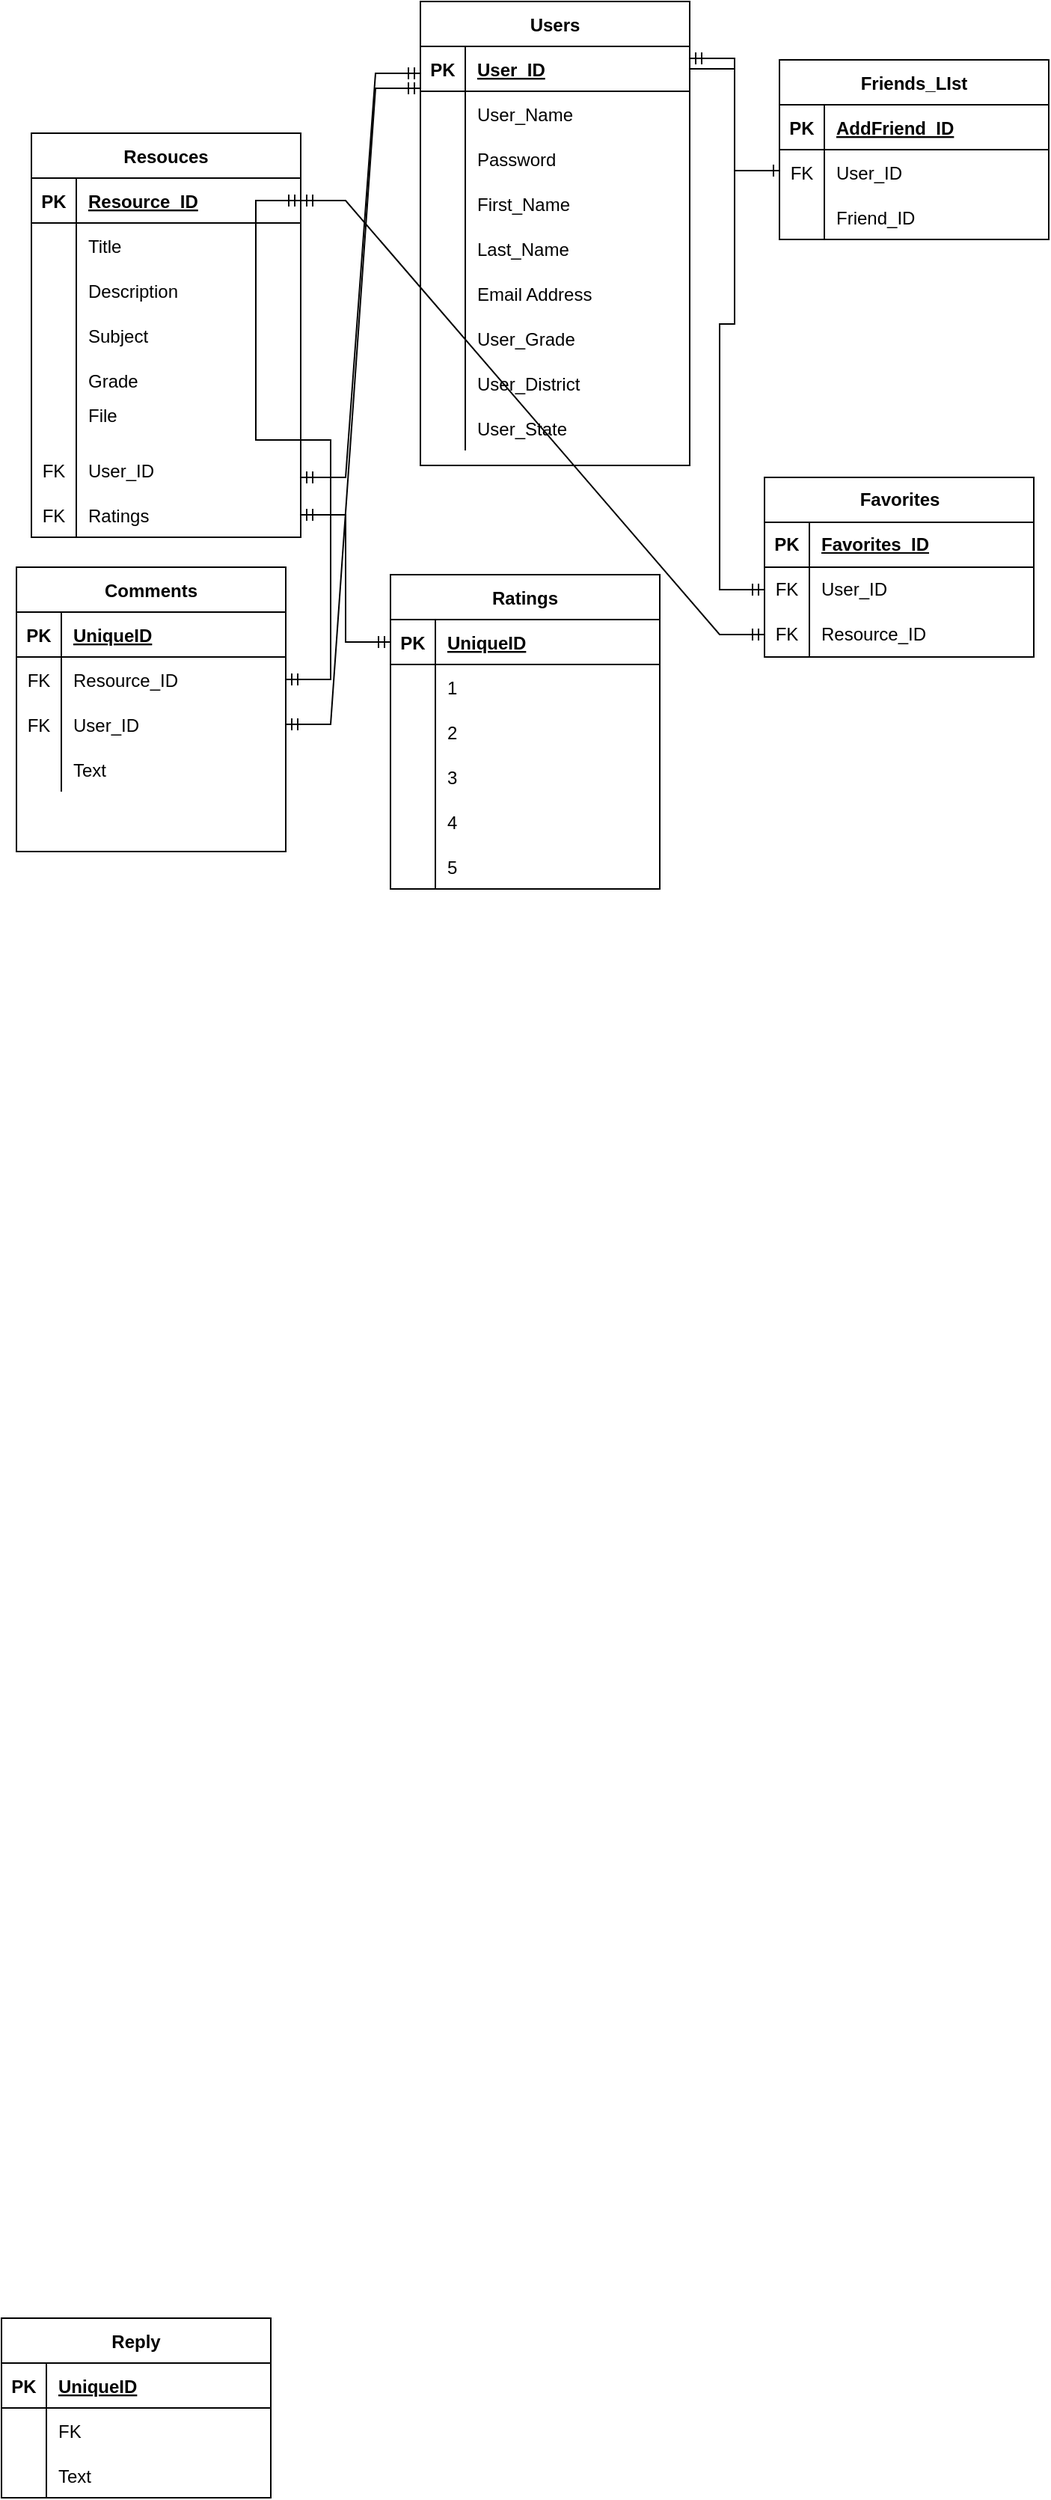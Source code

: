 <mxfile version="21.2.8" type="device">
  <diagram name="Page-1" id="hieDmu5xT1ag2rD6EIjV">
    <mxGraphModel dx="818" dy="1712" grid="1" gridSize="10" guides="1" tooltips="1" connect="1" arrows="1" fold="1" page="1" pageScale="1" pageWidth="850" pageHeight="1100" math="0" shadow="0">
      <root>
        <mxCell id="0" />
        <mxCell id="1" parent="0" />
        <mxCell id="vkRwcA2sHF5tKF-X_CYR-14" value="Reply" style="shape=table;startSize=30;container=1;collapsible=1;childLayout=tableLayout;fixedRows=1;rowLines=0;fontStyle=1;align=center;resizeLast=1;" parent="1" vertex="1">
          <mxGeometry x="40" y="510" width="180" height="120" as="geometry" />
        </mxCell>
        <mxCell id="vkRwcA2sHF5tKF-X_CYR-15" value="" style="shape=tableRow;horizontal=0;startSize=0;swimlaneHead=0;swimlaneBody=0;fillColor=none;collapsible=0;dropTarget=0;points=[[0,0.5],[1,0.5]];portConstraint=eastwest;top=0;left=0;right=0;bottom=1;" parent="vkRwcA2sHF5tKF-X_CYR-14" vertex="1">
          <mxGeometry y="30" width="180" height="30" as="geometry" />
        </mxCell>
        <mxCell id="vkRwcA2sHF5tKF-X_CYR-16" value="PK" style="shape=partialRectangle;connectable=0;fillColor=none;top=0;left=0;bottom=0;right=0;fontStyle=1;overflow=hidden;" parent="vkRwcA2sHF5tKF-X_CYR-15" vertex="1">
          <mxGeometry width="30" height="30" as="geometry">
            <mxRectangle width="30" height="30" as="alternateBounds" />
          </mxGeometry>
        </mxCell>
        <mxCell id="vkRwcA2sHF5tKF-X_CYR-17" value="UniqueID" style="shape=partialRectangle;connectable=0;fillColor=none;top=0;left=0;bottom=0;right=0;align=left;spacingLeft=6;fontStyle=5;overflow=hidden;" parent="vkRwcA2sHF5tKF-X_CYR-15" vertex="1">
          <mxGeometry x="30" width="150" height="30" as="geometry">
            <mxRectangle width="150" height="30" as="alternateBounds" />
          </mxGeometry>
        </mxCell>
        <mxCell id="vkRwcA2sHF5tKF-X_CYR-18" value="" style="shape=tableRow;horizontal=0;startSize=0;swimlaneHead=0;swimlaneBody=0;fillColor=none;collapsible=0;dropTarget=0;points=[[0,0.5],[1,0.5]];portConstraint=eastwest;top=0;left=0;right=0;bottom=0;" parent="vkRwcA2sHF5tKF-X_CYR-14" vertex="1">
          <mxGeometry y="60" width="180" height="30" as="geometry" />
        </mxCell>
        <mxCell id="vkRwcA2sHF5tKF-X_CYR-19" value="" style="shape=partialRectangle;connectable=0;fillColor=none;top=0;left=0;bottom=0;right=0;editable=1;overflow=hidden;" parent="vkRwcA2sHF5tKF-X_CYR-18" vertex="1">
          <mxGeometry width="30" height="30" as="geometry">
            <mxRectangle width="30" height="30" as="alternateBounds" />
          </mxGeometry>
        </mxCell>
        <mxCell id="vkRwcA2sHF5tKF-X_CYR-20" value="FK" style="shape=partialRectangle;connectable=0;fillColor=none;top=0;left=0;bottom=0;right=0;align=left;spacingLeft=6;overflow=hidden;" parent="vkRwcA2sHF5tKF-X_CYR-18" vertex="1">
          <mxGeometry x="30" width="150" height="30" as="geometry">
            <mxRectangle width="150" height="30" as="alternateBounds" />
          </mxGeometry>
        </mxCell>
        <mxCell id="vkRwcA2sHF5tKF-X_CYR-24" value="" style="shape=tableRow;horizontal=0;startSize=0;swimlaneHead=0;swimlaneBody=0;fillColor=none;collapsible=0;dropTarget=0;points=[[0,0.5],[1,0.5]];portConstraint=eastwest;top=0;left=0;right=0;bottom=0;" parent="vkRwcA2sHF5tKF-X_CYR-14" vertex="1">
          <mxGeometry y="90" width="180" height="30" as="geometry" />
        </mxCell>
        <mxCell id="vkRwcA2sHF5tKF-X_CYR-25" value="" style="shape=partialRectangle;connectable=0;fillColor=none;top=0;left=0;bottom=0;right=0;editable=1;overflow=hidden;" parent="vkRwcA2sHF5tKF-X_CYR-24" vertex="1">
          <mxGeometry width="30" height="30" as="geometry">
            <mxRectangle width="30" height="30" as="alternateBounds" />
          </mxGeometry>
        </mxCell>
        <mxCell id="vkRwcA2sHF5tKF-X_CYR-26" value="Text" style="shape=partialRectangle;connectable=0;fillColor=none;top=0;left=0;bottom=0;right=0;align=left;spacingLeft=6;overflow=hidden;" parent="vkRwcA2sHF5tKF-X_CYR-24" vertex="1">
          <mxGeometry x="30" width="150" height="30" as="geometry">
            <mxRectangle width="150" height="30" as="alternateBounds" />
          </mxGeometry>
        </mxCell>
        <mxCell id="vkRwcA2sHF5tKF-X_CYR-27" value="Users" style="shape=table;startSize=30;container=1;collapsible=1;childLayout=tableLayout;fixedRows=1;rowLines=0;fontStyle=1;align=center;resizeLast=1;" parent="1" vertex="1">
          <mxGeometry x="320" y="-1038" width="180" height="310" as="geometry" />
        </mxCell>
        <mxCell id="vkRwcA2sHF5tKF-X_CYR-28" value="" style="shape=tableRow;horizontal=0;startSize=0;swimlaneHead=0;swimlaneBody=0;fillColor=none;collapsible=0;dropTarget=0;points=[[0,0.5],[1,0.5]];portConstraint=eastwest;top=0;left=0;right=0;bottom=1;" parent="vkRwcA2sHF5tKF-X_CYR-27" vertex="1">
          <mxGeometry y="30" width="180" height="30" as="geometry" />
        </mxCell>
        <mxCell id="vkRwcA2sHF5tKF-X_CYR-29" value="PK" style="shape=partialRectangle;connectable=0;fillColor=none;top=0;left=0;bottom=0;right=0;fontStyle=1;overflow=hidden;" parent="vkRwcA2sHF5tKF-X_CYR-28" vertex="1">
          <mxGeometry width="30" height="30" as="geometry">
            <mxRectangle width="30" height="30" as="alternateBounds" />
          </mxGeometry>
        </mxCell>
        <mxCell id="vkRwcA2sHF5tKF-X_CYR-30" value="User_ID" style="shape=partialRectangle;connectable=0;fillColor=none;top=0;left=0;bottom=0;right=0;align=left;spacingLeft=6;fontStyle=5;overflow=hidden;" parent="vkRwcA2sHF5tKF-X_CYR-28" vertex="1">
          <mxGeometry x="30" width="150" height="30" as="geometry">
            <mxRectangle width="150" height="30" as="alternateBounds" />
          </mxGeometry>
        </mxCell>
        <mxCell id="vkRwcA2sHF5tKF-X_CYR-31" value="" style="shape=tableRow;horizontal=0;startSize=0;swimlaneHead=0;swimlaneBody=0;fillColor=none;collapsible=0;dropTarget=0;points=[[0,0.5],[1,0.5]];portConstraint=eastwest;top=0;left=0;right=0;bottom=0;" parent="vkRwcA2sHF5tKF-X_CYR-27" vertex="1">
          <mxGeometry y="60" width="180" height="30" as="geometry" />
        </mxCell>
        <mxCell id="vkRwcA2sHF5tKF-X_CYR-32" value="" style="shape=partialRectangle;connectable=0;fillColor=none;top=0;left=0;bottom=0;right=0;editable=1;overflow=hidden;" parent="vkRwcA2sHF5tKF-X_CYR-31" vertex="1">
          <mxGeometry width="30" height="30" as="geometry">
            <mxRectangle width="30" height="30" as="alternateBounds" />
          </mxGeometry>
        </mxCell>
        <mxCell id="vkRwcA2sHF5tKF-X_CYR-33" value="User_Name" style="shape=partialRectangle;connectable=0;fillColor=none;top=0;left=0;bottom=0;right=0;align=left;spacingLeft=6;overflow=hidden;" parent="vkRwcA2sHF5tKF-X_CYR-31" vertex="1">
          <mxGeometry x="30" width="150" height="30" as="geometry">
            <mxRectangle width="150" height="30" as="alternateBounds" />
          </mxGeometry>
        </mxCell>
        <mxCell id="8RojjvvFRYBqrMER5C7R-4" value="" style="shape=tableRow;horizontal=0;startSize=0;swimlaneHead=0;swimlaneBody=0;fillColor=none;collapsible=0;dropTarget=0;points=[[0,0.5],[1,0.5]];portConstraint=eastwest;top=0;left=0;right=0;bottom=0;" parent="vkRwcA2sHF5tKF-X_CYR-27" vertex="1">
          <mxGeometry y="90" width="180" height="30" as="geometry" />
        </mxCell>
        <mxCell id="8RojjvvFRYBqrMER5C7R-5" value="" style="shape=partialRectangle;connectable=0;fillColor=none;top=0;left=0;bottom=0;right=0;editable=1;overflow=hidden;" parent="8RojjvvFRYBqrMER5C7R-4" vertex="1">
          <mxGeometry width="30" height="30" as="geometry">
            <mxRectangle width="30" height="30" as="alternateBounds" />
          </mxGeometry>
        </mxCell>
        <mxCell id="8RojjvvFRYBqrMER5C7R-6" value="Password" style="shape=partialRectangle;connectable=0;fillColor=none;top=0;left=0;bottom=0;right=0;align=left;spacingLeft=6;overflow=hidden;" parent="8RojjvvFRYBqrMER5C7R-4" vertex="1">
          <mxGeometry x="30" width="150" height="30" as="geometry">
            <mxRectangle width="150" height="30" as="alternateBounds" />
          </mxGeometry>
        </mxCell>
        <mxCell id="vkRwcA2sHF5tKF-X_CYR-34" value="" style="shape=tableRow;horizontal=0;startSize=0;swimlaneHead=0;swimlaneBody=0;fillColor=none;collapsible=0;dropTarget=0;points=[[0,0.5],[1,0.5]];portConstraint=eastwest;top=0;left=0;right=0;bottom=0;" parent="vkRwcA2sHF5tKF-X_CYR-27" vertex="1">
          <mxGeometry y="120" width="180" height="30" as="geometry" />
        </mxCell>
        <mxCell id="vkRwcA2sHF5tKF-X_CYR-35" value="" style="shape=partialRectangle;connectable=0;fillColor=none;top=0;left=0;bottom=0;right=0;editable=1;overflow=hidden;" parent="vkRwcA2sHF5tKF-X_CYR-34" vertex="1">
          <mxGeometry width="30" height="30" as="geometry">
            <mxRectangle width="30" height="30" as="alternateBounds" />
          </mxGeometry>
        </mxCell>
        <mxCell id="vkRwcA2sHF5tKF-X_CYR-36" value="First_Name" style="shape=partialRectangle;connectable=0;fillColor=none;top=0;left=0;bottom=0;right=0;align=left;spacingLeft=6;overflow=hidden;" parent="vkRwcA2sHF5tKF-X_CYR-34" vertex="1">
          <mxGeometry x="30" width="150" height="30" as="geometry">
            <mxRectangle width="150" height="30" as="alternateBounds" />
          </mxGeometry>
        </mxCell>
        <mxCell id="vkRwcA2sHF5tKF-X_CYR-37" value="" style="shape=tableRow;horizontal=0;startSize=0;swimlaneHead=0;swimlaneBody=0;fillColor=none;collapsible=0;dropTarget=0;points=[[0,0.5],[1,0.5]];portConstraint=eastwest;top=0;left=0;right=0;bottom=0;" parent="vkRwcA2sHF5tKF-X_CYR-27" vertex="1">
          <mxGeometry y="150" width="180" height="30" as="geometry" />
        </mxCell>
        <mxCell id="vkRwcA2sHF5tKF-X_CYR-38" value="" style="shape=partialRectangle;connectable=0;fillColor=none;top=0;left=0;bottom=0;right=0;editable=1;overflow=hidden;" parent="vkRwcA2sHF5tKF-X_CYR-37" vertex="1">
          <mxGeometry width="30" height="30" as="geometry">
            <mxRectangle width="30" height="30" as="alternateBounds" />
          </mxGeometry>
        </mxCell>
        <mxCell id="vkRwcA2sHF5tKF-X_CYR-39" value="Last_Name" style="shape=partialRectangle;connectable=0;fillColor=none;top=0;left=0;bottom=0;right=0;align=left;spacingLeft=6;overflow=hidden;" parent="vkRwcA2sHF5tKF-X_CYR-37" vertex="1">
          <mxGeometry x="30" width="150" height="30" as="geometry">
            <mxRectangle width="150" height="30" as="alternateBounds" />
          </mxGeometry>
        </mxCell>
        <mxCell id="8RojjvvFRYBqrMER5C7R-16" value="" style="shape=tableRow;horizontal=0;startSize=0;swimlaneHead=0;swimlaneBody=0;fillColor=none;collapsible=0;dropTarget=0;points=[[0,0.5],[1,0.5]];portConstraint=eastwest;top=0;left=0;right=0;bottom=0;" parent="vkRwcA2sHF5tKF-X_CYR-27" vertex="1">
          <mxGeometry y="180" width="180" height="30" as="geometry" />
        </mxCell>
        <mxCell id="8RojjvvFRYBqrMER5C7R-17" value="" style="shape=partialRectangle;connectable=0;fillColor=none;top=0;left=0;bottom=0;right=0;editable=1;overflow=hidden;" parent="8RojjvvFRYBqrMER5C7R-16" vertex="1">
          <mxGeometry width="30" height="30" as="geometry">
            <mxRectangle width="30" height="30" as="alternateBounds" />
          </mxGeometry>
        </mxCell>
        <mxCell id="8RojjvvFRYBqrMER5C7R-18" value="Email Address" style="shape=partialRectangle;connectable=0;fillColor=none;top=0;left=0;bottom=0;right=0;align=left;spacingLeft=6;overflow=hidden;" parent="8RojjvvFRYBqrMER5C7R-16" vertex="1">
          <mxGeometry x="30" width="150" height="30" as="geometry">
            <mxRectangle width="150" height="30" as="alternateBounds" />
          </mxGeometry>
        </mxCell>
        <mxCell id="RhoAHCI8H2ryMiZ8SilG-20" value="" style="shape=tableRow;horizontal=0;startSize=0;swimlaneHead=0;swimlaneBody=0;fillColor=none;collapsible=0;dropTarget=0;points=[[0,0.5],[1,0.5]];portConstraint=eastwest;top=0;left=0;right=0;bottom=0;" parent="vkRwcA2sHF5tKF-X_CYR-27" vertex="1">
          <mxGeometry y="210" width="180" height="30" as="geometry" />
        </mxCell>
        <mxCell id="RhoAHCI8H2ryMiZ8SilG-21" value="" style="shape=partialRectangle;connectable=0;fillColor=none;top=0;left=0;bottom=0;right=0;editable=1;overflow=hidden;" parent="RhoAHCI8H2ryMiZ8SilG-20" vertex="1">
          <mxGeometry width="30" height="30" as="geometry">
            <mxRectangle width="30" height="30" as="alternateBounds" />
          </mxGeometry>
        </mxCell>
        <mxCell id="RhoAHCI8H2ryMiZ8SilG-22" value="User_Grade" style="shape=partialRectangle;connectable=0;fillColor=none;top=0;left=0;bottom=0;right=0;align=left;spacingLeft=6;overflow=hidden;" parent="RhoAHCI8H2ryMiZ8SilG-20" vertex="1">
          <mxGeometry x="30" width="150" height="30" as="geometry">
            <mxRectangle width="150" height="30" as="alternateBounds" />
          </mxGeometry>
        </mxCell>
        <mxCell id="RhoAHCI8H2ryMiZ8SilG-23" value="" style="shape=tableRow;horizontal=0;startSize=0;swimlaneHead=0;swimlaneBody=0;fillColor=none;collapsible=0;dropTarget=0;points=[[0,0.5],[1,0.5]];portConstraint=eastwest;top=0;left=0;right=0;bottom=0;" parent="vkRwcA2sHF5tKF-X_CYR-27" vertex="1">
          <mxGeometry y="240" width="180" height="30" as="geometry" />
        </mxCell>
        <mxCell id="RhoAHCI8H2ryMiZ8SilG-24" value="" style="shape=partialRectangle;connectable=0;fillColor=none;top=0;left=0;bottom=0;right=0;editable=1;overflow=hidden;" parent="RhoAHCI8H2ryMiZ8SilG-23" vertex="1">
          <mxGeometry width="30" height="30" as="geometry">
            <mxRectangle width="30" height="30" as="alternateBounds" />
          </mxGeometry>
        </mxCell>
        <mxCell id="RhoAHCI8H2ryMiZ8SilG-25" value="User_District" style="shape=partialRectangle;connectable=0;fillColor=none;top=0;left=0;bottom=0;right=0;align=left;spacingLeft=6;overflow=hidden;" parent="RhoAHCI8H2ryMiZ8SilG-23" vertex="1">
          <mxGeometry x="30" width="150" height="30" as="geometry">
            <mxRectangle width="150" height="30" as="alternateBounds" />
          </mxGeometry>
        </mxCell>
        <mxCell id="RhoAHCI8H2ryMiZ8SilG-26" value="" style="shape=tableRow;horizontal=0;startSize=0;swimlaneHead=0;swimlaneBody=0;fillColor=none;collapsible=0;dropTarget=0;points=[[0,0.5],[1,0.5]];portConstraint=eastwest;top=0;left=0;right=0;bottom=0;" parent="vkRwcA2sHF5tKF-X_CYR-27" vertex="1">
          <mxGeometry y="270" width="180" height="30" as="geometry" />
        </mxCell>
        <mxCell id="RhoAHCI8H2ryMiZ8SilG-27" value="" style="shape=partialRectangle;connectable=0;fillColor=none;top=0;left=0;bottom=0;right=0;editable=1;overflow=hidden;" parent="RhoAHCI8H2ryMiZ8SilG-26" vertex="1">
          <mxGeometry width="30" height="30" as="geometry">
            <mxRectangle width="30" height="30" as="alternateBounds" />
          </mxGeometry>
        </mxCell>
        <mxCell id="RhoAHCI8H2ryMiZ8SilG-28" value="User_State" style="shape=partialRectangle;connectable=0;fillColor=none;top=0;left=0;bottom=0;right=0;align=left;spacingLeft=6;overflow=hidden;" parent="RhoAHCI8H2ryMiZ8SilG-26" vertex="1">
          <mxGeometry x="30" width="150" height="30" as="geometry">
            <mxRectangle width="150" height="30" as="alternateBounds" />
          </mxGeometry>
        </mxCell>
        <mxCell id="RhoAHCI8H2ryMiZ8SilG-1" value="Resouces" style="shape=table;startSize=30;container=1;collapsible=1;childLayout=tableLayout;fixedRows=1;rowLines=0;fontStyle=1;align=center;resizeLast=1;" parent="1" vertex="1">
          <mxGeometry x="60" y="-950" width="180" height="270" as="geometry" />
        </mxCell>
        <mxCell id="RhoAHCI8H2ryMiZ8SilG-2" value="" style="shape=tableRow;horizontal=0;startSize=0;swimlaneHead=0;swimlaneBody=0;fillColor=none;collapsible=0;dropTarget=0;points=[[0,0.5],[1,0.5]];portConstraint=eastwest;top=0;left=0;right=0;bottom=1;" parent="RhoAHCI8H2ryMiZ8SilG-1" vertex="1">
          <mxGeometry y="30" width="180" height="30" as="geometry" />
        </mxCell>
        <mxCell id="RhoAHCI8H2ryMiZ8SilG-3" value="PK" style="shape=partialRectangle;connectable=0;fillColor=none;top=0;left=0;bottom=0;right=0;fontStyle=1;overflow=hidden;" parent="RhoAHCI8H2ryMiZ8SilG-2" vertex="1">
          <mxGeometry width="30" height="30" as="geometry">
            <mxRectangle width="30" height="30" as="alternateBounds" />
          </mxGeometry>
        </mxCell>
        <mxCell id="RhoAHCI8H2ryMiZ8SilG-4" value="Resource_ID" style="shape=partialRectangle;connectable=0;fillColor=none;top=0;left=0;bottom=0;right=0;align=left;spacingLeft=6;fontStyle=5;overflow=hidden;" parent="RhoAHCI8H2ryMiZ8SilG-2" vertex="1">
          <mxGeometry x="30" width="150" height="30" as="geometry">
            <mxRectangle width="150" height="30" as="alternateBounds" />
          </mxGeometry>
        </mxCell>
        <mxCell id="RhoAHCI8H2ryMiZ8SilG-5" value="" style="shape=tableRow;horizontal=0;startSize=0;swimlaneHead=0;swimlaneBody=0;fillColor=none;collapsible=0;dropTarget=0;points=[[0,0.5],[1,0.5]];portConstraint=eastwest;top=0;left=0;right=0;bottom=0;" parent="RhoAHCI8H2ryMiZ8SilG-1" vertex="1">
          <mxGeometry y="60" width="180" height="30" as="geometry" />
        </mxCell>
        <mxCell id="RhoAHCI8H2ryMiZ8SilG-6" value="" style="shape=partialRectangle;connectable=0;fillColor=none;top=0;left=0;bottom=0;right=0;editable=1;overflow=hidden;" parent="RhoAHCI8H2ryMiZ8SilG-5" vertex="1">
          <mxGeometry width="30" height="30" as="geometry">
            <mxRectangle width="30" height="30" as="alternateBounds" />
          </mxGeometry>
        </mxCell>
        <mxCell id="RhoAHCI8H2ryMiZ8SilG-7" value="Title" style="shape=partialRectangle;connectable=0;fillColor=none;top=0;left=0;bottom=0;right=0;align=left;spacingLeft=6;overflow=hidden;" parent="RhoAHCI8H2ryMiZ8SilG-5" vertex="1">
          <mxGeometry x="30" width="150" height="30" as="geometry">
            <mxRectangle width="150" height="30" as="alternateBounds" />
          </mxGeometry>
        </mxCell>
        <mxCell id="RhoAHCI8H2ryMiZ8SilG-8" value="" style="shape=tableRow;horizontal=0;startSize=0;swimlaneHead=0;swimlaneBody=0;fillColor=none;collapsible=0;dropTarget=0;points=[[0,0.5],[1,0.5]];portConstraint=eastwest;top=0;left=0;right=0;bottom=0;" parent="RhoAHCI8H2ryMiZ8SilG-1" vertex="1">
          <mxGeometry y="90" width="180" height="30" as="geometry" />
        </mxCell>
        <mxCell id="RhoAHCI8H2ryMiZ8SilG-9" value="" style="shape=partialRectangle;connectable=0;fillColor=none;top=0;left=0;bottom=0;right=0;editable=1;overflow=hidden;" parent="RhoAHCI8H2ryMiZ8SilG-8" vertex="1">
          <mxGeometry width="30" height="30" as="geometry">
            <mxRectangle width="30" height="30" as="alternateBounds" />
          </mxGeometry>
        </mxCell>
        <mxCell id="RhoAHCI8H2ryMiZ8SilG-10" value="Description" style="shape=partialRectangle;connectable=0;fillColor=none;top=0;left=0;bottom=0;right=0;align=left;spacingLeft=6;overflow=hidden;" parent="RhoAHCI8H2ryMiZ8SilG-8" vertex="1">
          <mxGeometry x="30" width="150" height="30" as="geometry">
            <mxRectangle width="150" height="30" as="alternateBounds" />
          </mxGeometry>
        </mxCell>
        <mxCell id="RhoAHCI8H2ryMiZ8SilG-11" value="" style="shape=tableRow;horizontal=0;startSize=0;swimlaneHead=0;swimlaneBody=0;fillColor=none;collapsible=0;dropTarget=0;points=[[0,0.5],[1,0.5]];portConstraint=eastwest;top=0;left=0;right=0;bottom=0;" parent="RhoAHCI8H2ryMiZ8SilG-1" vertex="1">
          <mxGeometry y="120" width="180" height="30" as="geometry" />
        </mxCell>
        <mxCell id="RhoAHCI8H2ryMiZ8SilG-12" value="" style="shape=partialRectangle;connectable=0;fillColor=none;top=0;left=0;bottom=0;right=0;editable=1;overflow=hidden;" parent="RhoAHCI8H2ryMiZ8SilG-11" vertex="1">
          <mxGeometry width="30" height="30" as="geometry">
            <mxRectangle width="30" height="30" as="alternateBounds" />
          </mxGeometry>
        </mxCell>
        <mxCell id="RhoAHCI8H2ryMiZ8SilG-13" value="Subject" style="shape=partialRectangle;connectable=0;fillColor=none;top=0;left=0;bottom=0;right=0;align=left;spacingLeft=6;overflow=hidden;" parent="RhoAHCI8H2ryMiZ8SilG-11" vertex="1">
          <mxGeometry x="30" width="150" height="30" as="geometry">
            <mxRectangle width="150" height="30" as="alternateBounds" />
          </mxGeometry>
        </mxCell>
        <mxCell id="RhoAHCI8H2ryMiZ8SilG-14" value="" style="shape=tableRow;horizontal=0;startSize=0;swimlaneHead=0;swimlaneBody=0;fillColor=none;collapsible=0;dropTarget=0;points=[[0,0.5],[1,0.5]];portConstraint=eastwest;top=0;left=0;right=0;bottom=0;" parent="RhoAHCI8H2ryMiZ8SilG-1" vertex="1">
          <mxGeometry y="150" width="180" height="30" as="geometry" />
        </mxCell>
        <mxCell id="RhoAHCI8H2ryMiZ8SilG-15" value="" style="shape=partialRectangle;connectable=0;fillColor=none;top=0;left=0;bottom=0;right=0;editable=1;overflow=hidden;" parent="RhoAHCI8H2ryMiZ8SilG-14" vertex="1">
          <mxGeometry width="30" height="30" as="geometry">
            <mxRectangle width="30" height="30" as="alternateBounds" />
          </mxGeometry>
        </mxCell>
        <mxCell id="RhoAHCI8H2ryMiZ8SilG-16" value="Grade" style="shape=partialRectangle;connectable=0;fillColor=none;top=0;left=0;bottom=0;right=0;align=left;spacingLeft=6;overflow=hidden;" parent="RhoAHCI8H2ryMiZ8SilG-14" vertex="1">
          <mxGeometry x="30" width="150" height="30" as="geometry">
            <mxRectangle width="150" height="30" as="alternateBounds" />
          </mxGeometry>
        </mxCell>
        <mxCell id="RhoAHCI8H2ryMiZ8SilG-17" value="" style="shape=tableRow;horizontal=0;startSize=0;swimlaneHead=0;swimlaneBody=0;fillColor=none;collapsible=0;dropTarget=0;points=[[0,0.5],[1,0.5]];portConstraint=eastwest;top=0;left=0;right=0;bottom=0;" parent="RhoAHCI8H2ryMiZ8SilG-1" vertex="1">
          <mxGeometry y="180" width="180" height="30" as="geometry" />
        </mxCell>
        <mxCell id="RhoAHCI8H2ryMiZ8SilG-18" value="" style="shape=partialRectangle;connectable=0;fillColor=none;top=0;left=0;bottom=0;right=0;editable=1;overflow=hidden;" parent="RhoAHCI8H2ryMiZ8SilG-17" vertex="1">
          <mxGeometry width="30" height="30" as="geometry">
            <mxRectangle width="30" height="30" as="alternateBounds" />
          </mxGeometry>
        </mxCell>
        <mxCell id="RhoAHCI8H2ryMiZ8SilG-19" value="File&#xa;" style="shape=partialRectangle;connectable=0;fillColor=none;top=0;left=0;bottom=0;right=0;align=left;spacingLeft=6;overflow=hidden;" parent="RhoAHCI8H2ryMiZ8SilG-17" vertex="1">
          <mxGeometry x="30" width="150" height="30" as="geometry">
            <mxRectangle width="150" height="30" as="alternateBounds" />
          </mxGeometry>
        </mxCell>
        <mxCell id="RhoAHCI8H2ryMiZ8SilG-29" value="" style="shape=tableRow;horizontal=0;startSize=0;swimlaneHead=0;swimlaneBody=0;fillColor=none;collapsible=0;dropTarget=0;points=[[0,0.5],[1,0.5]];portConstraint=eastwest;top=0;left=0;right=0;bottom=0;" parent="RhoAHCI8H2ryMiZ8SilG-1" vertex="1">
          <mxGeometry y="210" width="180" height="30" as="geometry" />
        </mxCell>
        <mxCell id="RhoAHCI8H2ryMiZ8SilG-30" value="FK" style="shape=partialRectangle;connectable=0;fillColor=none;top=0;left=0;bottom=0;right=0;editable=1;overflow=hidden;" parent="RhoAHCI8H2ryMiZ8SilG-29" vertex="1">
          <mxGeometry width="30" height="30" as="geometry">
            <mxRectangle width="30" height="30" as="alternateBounds" />
          </mxGeometry>
        </mxCell>
        <mxCell id="RhoAHCI8H2ryMiZ8SilG-31" value="User_ID" style="shape=partialRectangle;connectable=0;fillColor=none;top=0;left=0;bottom=0;right=0;align=left;spacingLeft=6;overflow=hidden;" parent="RhoAHCI8H2ryMiZ8SilG-29" vertex="1">
          <mxGeometry x="30" width="150" height="30" as="geometry">
            <mxRectangle width="150" height="30" as="alternateBounds" />
          </mxGeometry>
        </mxCell>
        <mxCell id="RhoAHCI8H2ryMiZ8SilG-69" value="" style="shape=tableRow;horizontal=0;startSize=0;swimlaneHead=0;swimlaneBody=0;fillColor=none;collapsible=0;dropTarget=0;points=[[0,0.5],[1,0.5]];portConstraint=eastwest;top=0;left=0;right=0;bottom=0;" parent="RhoAHCI8H2ryMiZ8SilG-1" vertex="1">
          <mxGeometry y="240" width="180" height="30" as="geometry" />
        </mxCell>
        <mxCell id="RhoAHCI8H2ryMiZ8SilG-70" value="FK" style="shape=partialRectangle;connectable=0;fillColor=none;top=0;left=0;bottom=0;right=0;editable=1;overflow=hidden;" parent="RhoAHCI8H2ryMiZ8SilG-69" vertex="1">
          <mxGeometry width="30" height="30" as="geometry">
            <mxRectangle width="30" height="30" as="alternateBounds" />
          </mxGeometry>
        </mxCell>
        <mxCell id="RhoAHCI8H2ryMiZ8SilG-71" value="Ratings" style="shape=partialRectangle;connectable=0;fillColor=none;top=0;left=0;bottom=0;right=0;align=left;spacingLeft=6;overflow=hidden;" parent="RhoAHCI8H2ryMiZ8SilG-69" vertex="1">
          <mxGeometry x="30" width="150" height="30" as="geometry">
            <mxRectangle width="150" height="30" as="alternateBounds" />
          </mxGeometry>
        </mxCell>
        <mxCell id="RhoAHCI8H2ryMiZ8SilG-33" value="Friends_LIst" style="shape=table;startSize=30;container=1;collapsible=1;childLayout=tableLayout;fixedRows=1;rowLines=0;fontStyle=1;align=center;resizeLast=1;" parent="1" vertex="1">
          <mxGeometry x="560" y="-999" width="180" height="120" as="geometry" />
        </mxCell>
        <mxCell id="RhoAHCI8H2ryMiZ8SilG-34" value="" style="shape=tableRow;horizontal=0;startSize=0;swimlaneHead=0;swimlaneBody=0;fillColor=none;collapsible=0;dropTarget=0;points=[[0,0.5],[1,0.5]];portConstraint=eastwest;top=0;left=0;right=0;bottom=1;" parent="RhoAHCI8H2ryMiZ8SilG-33" vertex="1">
          <mxGeometry y="30" width="180" height="30" as="geometry" />
        </mxCell>
        <mxCell id="RhoAHCI8H2ryMiZ8SilG-35" value="PK" style="shape=partialRectangle;connectable=0;fillColor=none;top=0;left=0;bottom=0;right=0;fontStyle=1;overflow=hidden;" parent="RhoAHCI8H2ryMiZ8SilG-34" vertex="1">
          <mxGeometry width="30" height="30" as="geometry">
            <mxRectangle width="30" height="30" as="alternateBounds" />
          </mxGeometry>
        </mxCell>
        <mxCell id="RhoAHCI8H2ryMiZ8SilG-36" value="AddFriend_ID" style="shape=partialRectangle;connectable=0;fillColor=none;top=0;left=0;bottom=0;right=0;align=left;spacingLeft=6;fontStyle=5;overflow=hidden;" parent="RhoAHCI8H2ryMiZ8SilG-34" vertex="1">
          <mxGeometry x="30" width="150" height="30" as="geometry">
            <mxRectangle width="150" height="30" as="alternateBounds" />
          </mxGeometry>
        </mxCell>
        <mxCell id="RhoAHCI8H2ryMiZ8SilG-37" value="" style="shape=tableRow;horizontal=0;startSize=0;swimlaneHead=0;swimlaneBody=0;fillColor=none;collapsible=0;dropTarget=0;points=[[0,0.5],[1,0.5]];portConstraint=eastwest;top=0;left=0;right=0;bottom=0;" parent="RhoAHCI8H2ryMiZ8SilG-33" vertex="1">
          <mxGeometry y="60" width="180" height="30" as="geometry" />
        </mxCell>
        <mxCell id="RhoAHCI8H2ryMiZ8SilG-38" value="FK" style="shape=partialRectangle;connectable=0;fillColor=none;top=0;left=0;bottom=0;right=0;editable=1;overflow=hidden;" parent="RhoAHCI8H2ryMiZ8SilG-37" vertex="1">
          <mxGeometry width="30" height="30" as="geometry">
            <mxRectangle width="30" height="30" as="alternateBounds" />
          </mxGeometry>
        </mxCell>
        <mxCell id="RhoAHCI8H2ryMiZ8SilG-39" value="User_ID" style="shape=partialRectangle;connectable=0;fillColor=none;top=0;left=0;bottom=0;right=0;align=left;spacingLeft=6;overflow=hidden;" parent="RhoAHCI8H2ryMiZ8SilG-37" vertex="1">
          <mxGeometry x="30" width="150" height="30" as="geometry">
            <mxRectangle width="150" height="30" as="alternateBounds" />
          </mxGeometry>
        </mxCell>
        <mxCell id="RhoAHCI8H2ryMiZ8SilG-40" value="" style="shape=tableRow;horizontal=0;startSize=0;swimlaneHead=0;swimlaneBody=0;fillColor=none;collapsible=0;dropTarget=0;points=[[0,0.5],[1,0.5]];portConstraint=eastwest;top=0;left=0;right=0;bottom=0;" parent="RhoAHCI8H2ryMiZ8SilG-33" vertex="1">
          <mxGeometry y="90" width="180" height="30" as="geometry" />
        </mxCell>
        <mxCell id="RhoAHCI8H2ryMiZ8SilG-41" value="" style="shape=partialRectangle;connectable=0;fillColor=none;top=0;left=0;bottom=0;right=0;editable=1;overflow=hidden;" parent="RhoAHCI8H2ryMiZ8SilG-40" vertex="1">
          <mxGeometry width="30" height="30" as="geometry">
            <mxRectangle width="30" height="30" as="alternateBounds" />
          </mxGeometry>
        </mxCell>
        <mxCell id="RhoAHCI8H2ryMiZ8SilG-42" value="Friend_ID" style="shape=partialRectangle;connectable=0;fillColor=none;top=0;left=0;bottom=0;right=0;align=left;spacingLeft=6;overflow=hidden;" parent="RhoAHCI8H2ryMiZ8SilG-40" vertex="1">
          <mxGeometry x="30" width="150" height="30" as="geometry">
            <mxRectangle width="150" height="30" as="alternateBounds" />
          </mxGeometry>
        </mxCell>
        <mxCell id="RhoAHCI8H2ryMiZ8SilG-53" value="Comments" style="shape=table;startSize=30;container=1;collapsible=1;childLayout=tableLayout;fixedRows=1;rowLines=0;fontStyle=1;align=center;resizeLast=1;" parent="1" vertex="1">
          <mxGeometry x="50" y="-660" width="180" height="190" as="geometry" />
        </mxCell>
        <mxCell id="RhoAHCI8H2ryMiZ8SilG-54" value="" style="shape=tableRow;horizontal=0;startSize=0;swimlaneHead=0;swimlaneBody=0;fillColor=none;collapsible=0;dropTarget=0;points=[[0,0.5],[1,0.5]];portConstraint=eastwest;top=0;left=0;right=0;bottom=1;" parent="RhoAHCI8H2ryMiZ8SilG-53" vertex="1">
          <mxGeometry y="30" width="180" height="30" as="geometry" />
        </mxCell>
        <mxCell id="RhoAHCI8H2ryMiZ8SilG-55" value="PK" style="shape=partialRectangle;connectable=0;fillColor=none;top=0;left=0;bottom=0;right=0;fontStyle=1;overflow=hidden;" parent="RhoAHCI8H2ryMiZ8SilG-54" vertex="1">
          <mxGeometry width="30" height="30" as="geometry">
            <mxRectangle width="30" height="30" as="alternateBounds" />
          </mxGeometry>
        </mxCell>
        <mxCell id="RhoAHCI8H2ryMiZ8SilG-56" value="UniqueID" style="shape=partialRectangle;connectable=0;fillColor=none;top=0;left=0;bottom=0;right=0;align=left;spacingLeft=6;fontStyle=5;overflow=hidden;" parent="RhoAHCI8H2ryMiZ8SilG-54" vertex="1">
          <mxGeometry x="30" width="150" height="30" as="geometry">
            <mxRectangle width="150" height="30" as="alternateBounds" />
          </mxGeometry>
        </mxCell>
        <mxCell id="RhoAHCI8H2ryMiZ8SilG-57" value="" style="shape=tableRow;horizontal=0;startSize=0;swimlaneHead=0;swimlaneBody=0;fillColor=none;collapsible=0;dropTarget=0;points=[[0,0.5],[1,0.5]];portConstraint=eastwest;top=0;left=0;right=0;bottom=0;" parent="RhoAHCI8H2ryMiZ8SilG-53" vertex="1">
          <mxGeometry y="60" width="180" height="30" as="geometry" />
        </mxCell>
        <mxCell id="RhoAHCI8H2ryMiZ8SilG-58" value="FK" style="shape=partialRectangle;connectable=0;fillColor=none;top=0;left=0;bottom=0;right=0;editable=1;overflow=hidden;" parent="RhoAHCI8H2ryMiZ8SilG-57" vertex="1">
          <mxGeometry width="30" height="30" as="geometry">
            <mxRectangle width="30" height="30" as="alternateBounds" />
          </mxGeometry>
        </mxCell>
        <mxCell id="RhoAHCI8H2ryMiZ8SilG-59" value="Resource_ID" style="shape=partialRectangle;connectable=0;fillColor=none;top=0;left=0;bottom=0;right=0;align=left;spacingLeft=6;overflow=hidden;" parent="RhoAHCI8H2ryMiZ8SilG-57" vertex="1">
          <mxGeometry x="30" width="150" height="30" as="geometry">
            <mxRectangle width="150" height="30" as="alternateBounds" />
          </mxGeometry>
        </mxCell>
        <mxCell id="RhoAHCI8H2ryMiZ8SilG-60" value="" style="shape=tableRow;horizontal=0;startSize=0;swimlaneHead=0;swimlaneBody=0;fillColor=none;collapsible=0;dropTarget=0;points=[[0,0.5],[1,0.5]];portConstraint=eastwest;top=0;left=0;right=0;bottom=0;" parent="RhoAHCI8H2ryMiZ8SilG-53" vertex="1">
          <mxGeometry y="90" width="180" height="30" as="geometry" />
        </mxCell>
        <mxCell id="RhoAHCI8H2ryMiZ8SilG-61" value="FK" style="shape=partialRectangle;connectable=0;fillColor=none;top=0;left=0;bottom=0;right=0;editable=1;overflow=hidden;" parent="RhoAHCI8H2ryMiZ8SilG-60" vertex="1">
          <mxGeometry width="30" height="30" as="geometry">
            <mxRectangle width="30" height="30" as="alternateBounds" />
          </mxGeometry>
        </mxCell>
        <mxCell id="RhoAHCI8H2ryMiZ8SilG-62" value="User_ID" style="shape=partialRectangle;connectable=0;fillColor=none;top=0;left=0;bottom=0;right=0;align=left;spacingLeft=6;overflow=hidden;" parent="RhoAHCI8H2ryMiZ8SilG-60" vertex="1">
          <mxGeometry x="30" width="150" height="30" as="geometry">
            <mxRectangle width="150" height="30" as="alternateBounds" />
          </mxGeometry>
        </mxCell>
        <mxCell id="RhoAHCI8H2ryMiZ8SilG-66" value="" style="shape=tableRow;horizontal=0;startSize=0;swimlaneHead=0;swimlaneBody=0;fillColor=none;collapsible=0;dropTarget=0;points=[[0,0.5],[1,0.5]];portConstraint=eastwest;top=0;left=0;right=0;bottom=0;" parent="RhoAHCI8H2ryMiZ8SilG-53" vertex="1">
          <mxGeometry y="120" width="180" height="30" as="geometry" />
        </mxCell>
        <mxCell id="RhoAHCI8H2ryMiZ8SilG-67" value="" style="shape=partialRectangle;connectable=0;fillColor=none;top=0;left=0;bottom=0;right=0;editable=1;overflow=hidden;" parent="RhoAHCI8H2ryMiZ8SilG-66" vertex="1">
          <mxGeometry width="30" height="30" as="geometry">
            <mxRectangle width="30" height="30" as="alternateBounds" />
          </mxGeometry>
        </mxCell>
        <mxCell id="RhoAHCI8H2ryMiZ8SilG-68" value="Text" style="shape=partialRectangle;connectable=0;fillColor=none;top=0;left=0;bottom=0;right=0;align=left;spacingLeft=6;overflow=hidden;" parent="RhoAHCI8H2ryMiZ8SilG-66" vertex="1">
          <mxGeometry x="30" width="150" height="30" as="geometry">
            <mxRectangle width="150" height="30" as="alternateBounds" />
          </mxGeometry>
        </mxCell>
        <mxCell id="RhoAHCI8H2ryMiZ8SilG-72" value="Ratings" style="shape=table;startSize=30;container=1;collapsible=1;childLayout=tableLayout;fixedRows=1;rowLines=0;fontStyle=1;align=center;resizeLast=1;" parent="1" vertex="1">
          <mxGeometry x="300" y="-655" width="180" height="210" as="geometry" />
        </mxCell>
        <mxCell id="RhoAHCI8H2ryMiZ8SilG-73" value="" style="shape=tableRow;horizontal=0;startSize=0;swimlaneHead=0;swimlaneBody=0;fillColor=none;collapsible=0;dropTarget=0;points=[[0,0.5],[1,0.5]];portConstraint=eastwest;top=0;left=0;right=0;bottom=1;" parent="RhoAHCI8H2ryMiZ8SilG-72" vertex="1">
          <mxGeometry y="30" width="180" height="30" as="geometry" />
        </mxCell>
        <mxCell id="RhoAHCI8H2ryMiZ8SilG-74" value="PK" style="shape=partialRectangle;connectable=0;fillColor=none;top=0;left=0;bottom=0;right=0;fontStyle=1;overflow=hidden;" parent="RhoAHCI8H2ryMiZ8SilG-73" vertex="1">
          <mxGeometry width="30" height="30" as="geometry">
            <mxRectangle width="30" height="30" as="alternateBounds" />
          </mxGeometry>
        </mxCell>
        <mxCell id="RhoAHCI8H2ryMiZ8SilG-75" value="UniqueID" style="shape=partialRectangle;connectable=0;fillColor=none;top=0;left=0;bottom=0;right=0;align=left;spacingLeft=6;fontStyle=5;overflow=hidden;" parent="RhoAHCI8H2ryMiZ8SilG-73" vertex="1">
          <mxGeometry x="30" width="150" height="30" as="geometry">
            <mxRectangle width="150" height="30" as="alternateBounds" />
          </mxGeometry>
        </mxCell>
        <mxCell id="RhoAHCI8H2ryMiZ8SilG-76" value="" style="shape=tableRow;horizontal=0;startSize=0;swimlaneHead=0;swimlaneBody=0;fillColor=none;collapsible=0;dropTarget=0;points=[[0,0.5],[1,0.5]];portConstraint=eastwest;top=0;left=0;right=0;bottom=0;" parent="RhoAHCI8H2ryMiZ8SilG-72" vertex="1">
          <mxGeometry y="60" width="180" height="30" as="geometry" />
        </mxCell>
        <mxCell id="RhoAHCI8H2ryMiZ8SilG-77" value="" style="shape=partialRectangle;connectable=0;fillColor=none;top=0;left=0;bottom=0;right=0;editable=1;overflow=hidden;" parent="RhoAHCI8H2ryMiZ8SilG-76" vertex="1">
          <mxGeometry width="30" height="30" as="geometry">
            <mxRectangle width="30" height="30" as="alternateBounds" />
          </mxGeometry>
        </mxCell>
        <mxCell id="RhoAHCI8H2ryMiZ8SilG-78" value="1" style="shape=partialRectangle;connectable=0;fillColor=none;top=0;left=0;bottom=0;right=0;align=left;spacingLeft=6;overflow=hidden;" parent="RhoAHCI8H2ryMiZ8SilG-76" vertex="1">
          <mxGeometry x="30" width="150" height="30" as="geometry">
            <mxRectangle width="150" height="30" as="alternateBounds" />
          </mxGeometry>
        </mxCell>
        <mxCell id="RhoAHCI8H2ryMiZ8SilG-79" value="" style="shape=tableRow;horizontal=0;startSize=0;swimlaneHead=0;swimlaneBody=0;fillColor=none;collapsible=0;dropTarget=0;points=[[0,0.5],[1,0.5]];portConstraint=eastwest;top=0;left=0;right=0;bottom=0;" parent="RhoAHCI8H2ryMiZ8SilG-72" vertex="1">
          <mxGeometry y="90" width="180" height="30" as="geometry" />
        </mxCell>
        <mxCell id="RhoAHCI8H2ryMiZ8SilG-80" value="" style="shape=partialRectangle;connectable=0;fillColor=none;top=0;left=0;bottom=0;right=0;editable=1;overflow=hidden;" parent="RhoAHCI8H2ryMiZ8SilG-79" vertex="1">
          <mxGeometry width="30" height="30" as="geometry">
            <mxRectangle width="30" height="30" as="alternateBounds" />
          </mxGeometry>
        </mxCell>
        <mxCell id="RhoAHCI8H2ryMiZ8SilG-81" value="2" style="shape=partialRectangle;connectable=0;fillColor=none;top=0;left=0;bottom=0;right=0;align=left;spacingLeft=6;overflow=hidden;" parent="RhoAHCI8H2ryMiZ8SilG-79" vertex="1">
          <mxGeometry x="30" width="150" height="30" as="geometry">
            <mxRectangle width="150" height="30" as="alternateBounds" />
          </mxGeometry>
        </mxCell>
        <mxCell id="RhoAHCI8H2ryMiZ8SilG-82" value="" style="shape=tableRow;horizontal=0;startSize=0;swimlaneHead=0;swimlaneBody=0;fillColor=none;collapsible=0;dropTarget=0;points=[[0,0.5],[1,0.5]];portConstraint=eastwest;top=0;left=0;right=0;bottom=0;" parent="RhoAHCI8H2ryMiZ8SilG-72" vertex="1">
          <mxGeometry y="120" width="180" height="30" as="geometry" />
        </mxCell>
        <mxCell id="RhoAHCI8H2ryMiZ8SilG-83" value="" style="shape=partialRectangle;connectable=0;fillColor=none;top=0;left=0;bottom=0;right=0;editable=1;overflow=hidden;" parent="RhoAHCI8H2ryMiZ8SilG-82" vertex="1">
          <mxGeometry width="30" height="30" as="geometry">
            <mxRectangle width="30" height="30" as="alternateBounds" />
          </mxGeometry>
        </mxCell>
        <mxCell id="RhoAHCI8H2ryMiZ8SilG-84" value="3" style="shape=partialRectangle;connectable=0;fillColor=none;top=0;left=0;bottom=0;right=0;align=left;spacingLeft=6;overflow=hidden;" parent="RhoAHCI8H2ryMiZ8SilG-82" vertex="1">
          <mxGeometry x="30" width="150" height="30" as="geometry">
            <mxRectangle width="150" height="30" as="alternateBounds" />
          </mxGeometry>
        </mxCell>
        <mxCell id="RhoAHCI8H2ryMiZ8SilG-85" value="" style="shape=tableRow;horizontal=0;startSize=0;swimlaneHead=0;swimlaneBody=0;fillColor=none;collapsible=0;dropTarget=0;points=[[0,0.5],[1,0.5]];portConstraint=eastwest;top=0;left=0;right=0;bottom=0;" parent="RhoAHCI8H2ryMiZ8SilG-72" vertex="1">
          <mxGeometry y="150" width="180" height="30" as="geometry" />
        </mxCell>
        <mxCell id="RhoAHCI8H2ryMiZ8SilG-86" value="" style="shape=partialRectangle;connectable=0;fillColor=none;top=0;left=0;bottom=0;right=0;editable=1;overflow=hidden;" parent="RhoAHCI8H2ryMiZ8SilG-85" vertex="1">
          <mxGeometry width="30" height="30" as="geometry">
            <mxRectangle width="30" height="30" as="alternateBounds" />
          </mxGeometry>
        </mxCell>
        <mxCell id="RhoAHCI8H2ryMiZ8SilG-87" value="4" style="shape=partialRectangle;connectable=0;fillColor=none;top=0;left=0;bottom=0;right=0;align=left;spacingLeft=6;overflow=hidden;" parent="RhoAHCI8H2ryMiZ8SilG-85" vertex="1">
          <mxGeometry x="30" width="150" height="30" as="geometry">
            <mxRectangle width="150" height="30" as="alternateBounds" />
          </mxGeometry>
        </mxCell>
        <mxCell id="RhoAHCI8H2ryMiZ8SilG-88" value="" style="shape=tableRow;horizontal=0;startSize=0;swimlaneHead=0;swimlaneBody=0;fillColor=none;collapsible=0;dropTarget=0;points=[[0,0.5],[1,0.5]];portConstraint=eastwest;top=0;left=0;right=0;bottom=0;" parent="RhoAHCI8H2ryMiZ8SilG-72" vertex="1">
          <mxGeometry y="180" width="180" height="30" as="geometry" />
        </mxCell>
        <mxCell id="RhoAHCI8H2ryMiZ8SilG-89" value="" style="shape=partialRectangle;connectable=0;fillColor=none;top=0;left=0;bottom=0;right=0;editable=1;overflow=hidden;" parent="RhoAHCI8H2ryMiZ8SilG-88" vertex="1">
          <mxGeometry width="30" height="30" as="geometry">
            <mxRectangle width="30" height="30" as="alternateBounds" />
          </mxGeometry>
        </mxCell>
        <mxCell id="RhoAHCI8H2ryMiZ8SilG-90" value="5" style="shape=partialRectangle;connectable=0;fillColor=none;top=0;left=0;bottom=0;right=0;align=left;spacingLeft=6;overflow=hidden;" parent="RhoAHCI8H2ryMiZ8SilG-88" vertex="1">
          <mxGeometry x="30" width="150" height="30" as="geometry">
            <mxRectangle width="150" height="30" as="alternateBounds" />
          </mxGeometry>
        </mxCell>
        <mxCell id="sqc8fYruGVCDP5ySsnG6-1" value="" style="edgeStyle=entityRelationEdgeStyle;fontSize=12;html=1;endArrow=ERmandOne;startArrow=ERmandOne;rounded=0;exitX=1;exitY=0.5;exitDx=0;exitDy=0;entryX=0;entryY=0.5;entryDx=0;entryDy=0;" edge="1" parent="1" source="RhoAHCI8H2ryMiZ8SilG-69" target="RhoAHCI8H2ryMiZ8SilG-73">
          <mxGeometry width="100" height="100" relative="1" as="geometry">
            <mxPoint x="330" y="-680" as="sourcePoint" />
            <mxPoint x="320" y="-615" as="targetPoint" />
          </mxGeometry>
        </mxCell>
        <mxCell id="sqc8fYruGVCDP5ySsnG6-2" value="" style="edgeStyle=entityRelationEdgeStyle;fontSize=12;html=1;endArrow=ERmandOne;startArrow=ERmandOne;rounded=0;" edge="1" parent="1">
          <mxGeometry width="100" height="100" relative="1" as="geometry">
            <mxPoint x="240" y="-720" as="sourcePoint" />
            <mxPoint x="320" y="-990" as="targetPoint" />
          </mxGeometry>
        </mxCell>
        <mxCell id="sqc8fYruGVCDP5ySsnG6-3" value="" style="edgeStyle=entityRelationEdgeStyle;fontSize=12;html=1;endArrow=ERone;endFill=1;rounded=0;exitX=1;exitY=0.5;exitDx=0;exitDy=0;" edge="1" parent="1" source="vkRwcA2sHF5tKF-X_CYR-28">
          <mxGeometry width="100" height="100" relative="1" as="geometry">
            <mxPoint x="330" y="-680" as="sourcePoint" />
            <mxPoint x="560" y="-925" as="targetPoint" />
          </mxGeometry>
        </mxCell>
        <mxCell id="sqc8fYruGVCDP5ySsnG6-4" value="" style="edgeStyle=entityRelationEdgeStyle;fontSize=12;html=1;endArrow=ERmandOne;startArrow=ERmandOne;rounded=0;" edge="1" parent="1" source="RhoAHCI8H2ryMiZ8SilG-60">
          <mxGeometry width="100" height="100" relative="1" as="geometry">
            <mxPoint x="330" y="-680" as="sourcePoint" />
            <mxPoint x="320" y="-980" as="targetPoint" />
          </mxGeometry>
        </mxCell>
        <mxCell id="sqc8fYruGVCDP5ySsnG6-6" value="" style="edgeStyle=entityRelationEdgeStyle;fontSize=12;html=1;endArrow=ERmandOne;startArrow=ERmandOne;rounded=0;exitX=1;exitY=0.5;exitDx=0;exitDy=0;entryX=1;entryY=0.5;entryDx=0;entryDy=0;" edge="1" parent="1" source="RhoAHCI8H2ryMiZ8SilG-2" target="RhoAHCI8H2ryMiZ8SilG-57">
          <mxGeometry width="100" height="100" relative="1" as="geometry">
            <mxPoint x="330" y="-680" as="sourcePoint" />
            <mxPoint x="430" y="-780" as="targetPoint" />
          </mxGeometry>
        </mxCell>
        <mxCell id="sqc8fYruGVCDP5ySsnG6-7" value="Favorites" style="shape=table;startSize=30;container=1;collapsible=1;childLayout=tableLayout;fixedRows=1;rowLines=0;fontStyle=1;align=center;resizeLast=1;html=1;" vertex="1" parent="1">
          <mxGeometry x="550" y="-720" width="180" height="120" as="geometry" />
        </mxCell>
        <mxCell id="sqc8fYruGVCDP5ySsnG6-8" value="" style="shape=tableRow;horizontal=0;startSize=0;swimlaneHead=0;swimlaneBody=0;fillColor=none;collapsible=0;dropTarget=0;points=[[0,0.5],[1,0.5]];portConstraint=eastwest;top=0;left=0;right=0;bottom=1;" vertex="1" parent="sqc8fYruGVCDP5ySsnG6-7">
          <mxGeometry y="30" width="180" height="30" as="geometry" />
        </mxCell>
        <mxCell id="sqc8fYruGVCDP5ySsnG6-9" value="PK" style="shape=partialRectangle;connectable=0;fillColor=none;top=0;left=0;bottom=0;right=0;fontStyle=1;overflow=hidden;whiteSpace=wrap;html=1;" vertex="1" parent="sqc8fYruGVCDP5ySsnG6-8">
          <mxGeometry width="30" height="30" as="geometry">
            <mxRectangle width="30" height="30" as="alternateBounds" />
          </mxGeometry>
        </mxCell>
        <mxCell id="sqc8fYruGVCDP5ySsnG6-10" value="Favorites_ID" style="shape=partialRectangle;connectable=0;fillColor=none;top=0;left=0;bottom=0;right=0;align=left;spacingLeft=6;fontStyle=5;overflow=hidden;whiteSpace=wrap;html=1;" vertex="1" parent="sqc8fYruGVCDP5ySsnG6-8">
          <mxGeometry x="30" width="150" height="30" as="geometry">
            <mxRectangle width="150" height="30" as="alternateBounds" />
          </mxGeometry>
        </mxCell>
        <mxCell id="sqc8fYruGVCDP5ySsnG6-11" value="" style="shape=tableRow;horizontal=0;startSize=0;swimlaneHead=0;swimlaneBody=0;fillColor=none;collapsible=0;dropTarget=0;points=[[0,0.5],[1,0.5]];portConstraint=eastwest;top=0;left=0;right=0;bottom=0;" vertex="1" parent="sqc8fYruGVCDP5ySsnG6-7">
          <mxGeometry y="60" width="180" height="30" as="geometry" />
        </mxCell>
        <mxCell id="sqc8fYruGVCDP5ySsnG6-12" value="FK" style="shape=partialRectangle;connectable=0;fillColor=none;top=0;left=0;bottom=0;right=0;editable=1;overflow=hidden;whiteSpace=wrap;html=1;" vertex="1" parent="sqc8fYruGVCDP5ySsnG6-11">
          <mxGeometry width="30" height="30" as="geometry">
            <mxRectangle width="30" height="30" as="alternateBounds" />
          </mxGeometry>
        </mxCell>
        <mxCell id="sqc8fYruGVCDP5ySsnG6-13" value="User_ID" style="shape=partialRectangle;connectable=0;fillColor=none;top=0;left=0;bottom=0;right=0;align=left;spacingLeft=6;overflow=hidden;whiteSpace=wrap;html=1;" vertex="1" parent="sqc8fYruGVCDP5ySsnG6-11">
          <mxGeometry x="30" width="150" height="30" as="geometry">
            <mxRectangle width="150" height="30" as="alternateBounds" />
          </mxGeometry>
        </mxCell>
        <mxCell id="sqc8fYruGVCDP5ySsnG6-14" value="" style="shape=tableRow;horizontal=0;startSize=0;swimlaneHead=0;swimlaneBody=0;fillColor=none;collapsible=0;dropTarget=0;points=[[0,0.5],[1,0.5]];portConstraint=eastwest;top=0;left=0;right=0;bottom=0;" vertex="1" parent="sqc8fYruGVCDP5ySsnG6-7">
          <mxGeometry y="90" width="180" height="30" as="geometry" />
        </mxCell>
        <mxCell id="sqc8fYruGVCDP5ySsnG6-15" value="FK" style="shape=partialRectangle;connectable=0;fillColor=none;top=0;left=0;bottom=0;right=0;editable=1;overflow=hidden;whiteSpace=wrap;html=1;" vertex="1" parent="sqc8fYruGVCDP5ySsnG6-14">
          <mxGeometry width="30" height="30" as="geometry">
            <mxRectangle width="30" height="30" as="alternateBounds" />
          </mxGeometry>
        </mxCell>
        <mxCell id="sqc8fYruGVCDP5ySsnG6-16" value="Resource_ID" style="shape=partialRectangle;connectable=0;fillColor=none;top=0;left=0;bottom=0;right=0;align=left;spacingLeft=6;overflow=hidden;whiteSpace=wrap;html=1;" vertex="1" parent="sqc8fYruGVCDP5ySsnG6-14">
          <mxGeometry x="30" width="150" height="30" as="geometry">
            <mxRectangle width="150" height="30" as="alternateBounds" />
          </mxGeometry>
        </mxCell>
        <mxCell id="sqc8fYruGVCDP5ySsnG6-20" value="" style="edgeStyle=entityRelationEdgeStyle;fontSize=12;html=1;endArrow=ERmandOne;startArrow=ERmandOne;rounded=0;" edge="1" parent="1">
          <mxGeometry width="100" height="100" relative="1" as="geometry">
            <mxPoint x="500" y="-1000" as="sourcePoint" />
            <mxPoint x="550" y="-645" as="targetPoint" />
          </mxGeometry>
        </mxCell>
        <mxCell id="sqc8fYruGVCDP5ySsnG6-21" value="" style="edgeStyle=entityRelationEdgeStyle;fontSize=12;html=1;endArrow=ERmandOne;startArrow=ERmandOne;rounded=0;exitX=1;exitY=0.5;exitDx=0;exitDy=0;" edge="1" parent="1" source="RhoAHCI8H2ryMiZ8SilG-2">
          <mxGeometry width="100" height="100" relative="1" as="geometry">
            <mxPoint x="330" y="-700" as="sourcePoint" />
            <mxPoint x="550" y="-615" as="targetPoint" />
          </mxGeometry>
        </mxCell>
      </root>
    </mxGraphModel>
  </diagram>
</mxfile>
